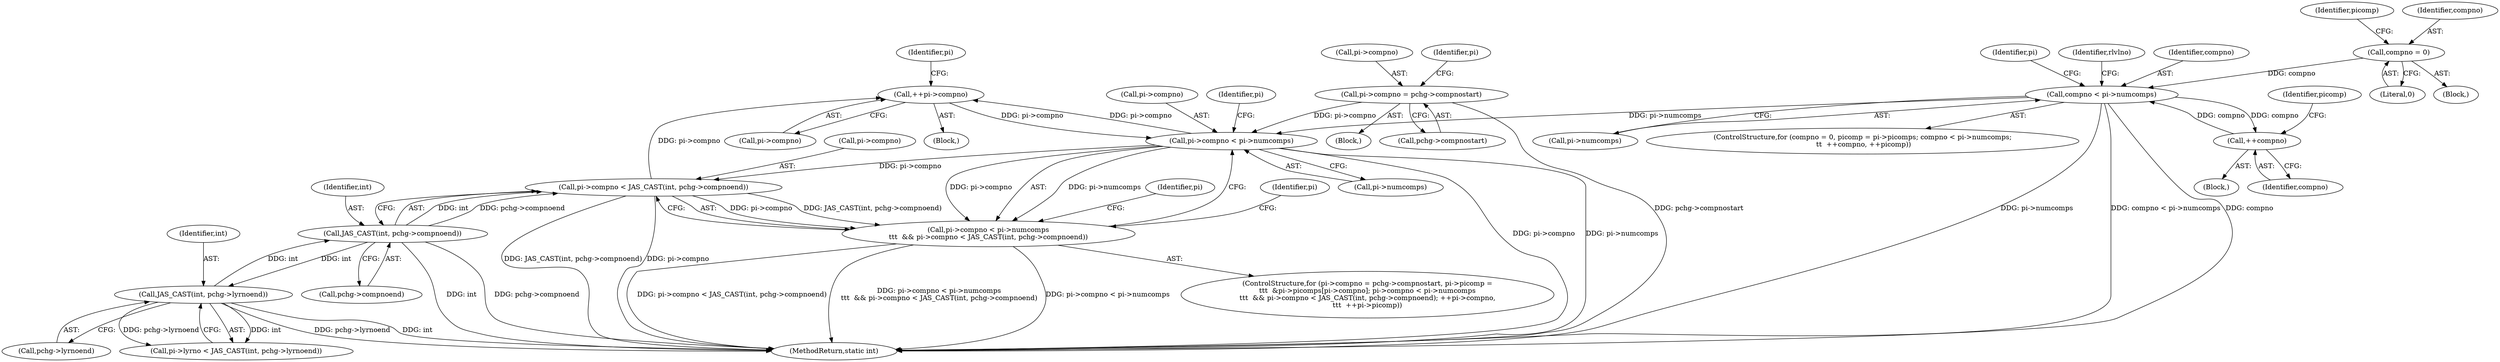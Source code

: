 digraph "0_jasper_aa0b0f79ade5eef8b0e7a214c03f5af54b36ba7d_0@pointer" {
"1000395" [label="(Call,++pi->compno)"];
"1000378" [label="(Call,pi->compno < pi->numcomps)"];
"1000395" [label="(Call,++pi->compno)"];
"1000385" [label="(Call,pi->compno < JAS_CAST(int, pchg->compnoend))"];
"1000389" [label="(Call,JAS_CAST(int, pchg->compnoend))"];
"1000679" [label="(Call,JAS_CAST(int, pchg->lyrnoend))"];
"1000358" [label="(Call,pi->compno = pchg->compnostart)"];
"1000153" [label="(Call,compno < pi->numcomps)"];
"1000159" [label="(Call,++compno)"];
"1000145" [label="(Call,compno = 0)"];
"1000377" [label="(Call,pi->compno < pi->numcomps\n\t\t\t  && pi->compno < JAS_CAST(int, pchg->compnoend))"];
"1000385" [label="(Call,pi->compno < JAS_CAST(int, pchg->compnoend))"];
"1000382" [label="(Call,pi->numcomps)"];
"1000391" [label="(Call,pchg->compnoend)"];
"1000681" [label="(Call,pchg->lyrnoend)"];
"1000401" [label="(Identifier,pi)"];
"1000395" [label="(Call,++pi->compno)"];
"1000394" [label="(Block,)"];
"1000359" [label="(Call,pi->compno)"];
"1000145" [label="(Call,compno = 0)"];
"1000291" [label="(Identifier,pi)"];
"1000167" [label="(Identifier,rlvlno)"];
"1000356" [label="(ControlStructure,for (pi->compno = pchg->compnostart, pi->picomp =\n\t\t\t  &pi->picomps[pi->compno]; pi->compno < pi->numcomps\n\t\t\t  && pi->compno < JAS_CAST(int, pchg->compnoend); ++pi->compno,\n\t\t\t  ++pi->picomp))"];
"1000144" [label="(Block,)"];
"1000680" [label="(Identifier,int)"];
"1000396" [label="(Call,pi->compno)"];
"1000362" [label="(Call,pchg->compnostart)"];
"1000379" [label="(Call,pi->compno)"];
"1000387" [label="(Identifier,pi)"];
"1000408" [label="(Identifier,pi)"];
"1000147" [label="(Literal,0)"];
"1000342" [label="(Identifier,pi)"];
"1000389" [label="(Call,JAS_CAST(int, pchg->compnoend))"];
"1000390" [label="(Identifier,int)"];
"1000679" [label="(Call,JAS_CAST(int, pchg->lyrnoend))"];
"1000675" [label="(Call,pi->lyrno < JAS_CAST(int, pchg->lyrnoend))"];
"1000367" [label="(Identifier,pi)"];
"1000159" [label="(Call,++compno)"];
"1000377" [label="(Call,pi->compno < pi->numcomps\n\t\t\t  && pi->compno < JAS_CAST(int, pchg->compnoend))"];
"1000149" [label="(Identifier,picomp)"];
"1000158" [label="(Block,)"];
"1000378" [label="(Call,pi->compno < pi->numcomps)"];
"1000358" [label="(Call,pi->compno = pchg->compnostart)"];
"1000717" [label="(MethodReturn,static int)"];
"1000357" [label="(Block,)"];
"1000155" [label="(Call,pi->numcomps)"];
"1000154" [label="(Identifier,compno)"];
"1000143" [label="(ControlStructure,for (compno = 0, picomp = pi->picomps; compno < pi->numcomps;\n \t\t  ++compno, ++picomp))"];
"1000160" [label="(Identifier,compno)"];
"1000162" [label="(Identifier,picomp)"];
"1000386" [label="(Call,pi->compno)"];
"1000146" [label="(Identifier,compno)"];
"1000153" [label="(Call,compno < pi->numcomps)"];
"1000395" -> "1000394"  [label="AST: "];
"1000395" -> "1000396"  [label="CFG: "];
"1000396" -> "1000395"  [label="AST: "];
"1000401" -> "1000395"  [label="CFG: "];
"1000395" -> "1000378"  [label="DDG: pi->compno"];
"1000378" -> "1000395"  [label="DDG: pi->compno"];
"1000385" -> "1000395"  [label="DDG: pi->compno"];
"1000378" -> "1000377"  [label="AST: "];
"1000378" -> "1000382"  [label="CFG: "];
"1000379" -> "1000378"  [label="AST: "];
"1000382" -> "1000378"  [label="AST: "];
"1000387" -> "1000378"  [label="CFG: "];
"1000377" -> "1000378"  [label="CFG: "];
"1000378" -> "1000717"  [label="DDG: pi->compno"];
"1000378" -> "1000717"  [label="DDG: pi->numcomps"];
"1000378" -> "1000377"  [label="DDG: pi->compno"];
"1000378" -> "1000377"  [label="DDG: pi->numcomps"];
"1000358" -> "1000378"  [label="DDG: pi->compno"];
"1000153" -> "1000378"  [label="DDG: pi->numcomps"];
"1000378" -> "1000385"  [label="DDG: pi->compno"];
"1000385" -> "1000377"  [label="AST: "];
"1000385" -> "1000389"  [label="CFG: "];
"1000386" -> "1000385"  [label="AST: "];
"1000389" -> "1000385"  [label="AST: "];
"1000377" -> "1000385"  [label="CFG: "];
"1000385" -> "1000717"  [label="DDG: JAS_CAST(int, pchg->compnoend)"];
"1000385" -> "1000717"  [label="DDG: pi->compno"];
"1000385" -> "1000377"  [label="DDG: pi->compno"];
"1000385" -> "1000377"  [label="DDG: JAS_CAST(int, pchg->compnoend)"];
"1000389" -> "1000385"  [label="DDG: int"];
"1000389" -> "1000385"  [label="DDG: pchg->compnoend"];
"1000389" -> "1000391"  [label="CFG: "];
"1000390" -> "1000389"  [label="AST: "];
"1000391" -> "1000389"  [label="AST: "];
"1000389" -> "1000717"  [label="DDG: int"];
"1000389" -> "1000717"  [label="DDG: pchg->compnoend"];
"1000679" -> "1000389"  [label="DDG: int"];
"1000389" -> "1000679"  [label="DDG: int"];
"1000679" -> "1000675"  [label="AST: "];
"1000679" -> "1000681"  [label="CFG: "];
"1000680" -> "1000679"  [label="AST: "];
"1000681" -> "1000679"  [label="AST: "];
"1000675" -> "1000679"  [label="CFG: "];
"1000679" -> "1000717"  [label="DDG: pchg->lyrnoend"];
"1000679" -> "1000717"  [label="DDG: int"];
"1000679" -> "1000675"  [label="DDG: int"];
"1000679" -> "1000675"  [label="DDG: pchg->lyrnoend"];
"1000358" -> "1000357"  [label="AST: "];
"1000358" -> "1000362"  [label="CFG: "];
"1000359" -> "1000358"  [label="AST: "];
"1000362" -> "1000358"  [label="AST: "];
"1000367" -> "1000358"  [label="CFG: "];
"1000358" -> "1000717"  [label="DDG: pchg->compnostart"];
"1000153" -> "1000143"  [label="AST: "];
"1000153" -> "1000155"  [label="CFG: "];
"1000154" -> "1000153"  [label="AST: "];
"1000155" -> "1000153"  [label="AST: "];
"1000167" -> "1000153"  [label="CFG: "];
"1000291" -> "1000153"  [label="CFG: "];
"1000153" -> "1000717"  [label="DDG: pi->numcomps"];
"1000153" -> "1000717"  [label="DDG: compno < pi->numcomps"];
"1000153" -> "1000717"  [label="DDG: compno"];
"1000159" -> "1000153"  [label="DDG: compno"];
"1000145" -> "1000153"  [label="DDG: compno"];
"1000153" -> "1000159"  [label="DDG: compno"];
"1000159" -> "1000158"  [label="AST: "];
"1000159" -> "1000160"  [label="CFG: "];
"1000160" -> "1000159"  [label="AST: "];
"1000162" -> "1000159"  [label="CFG: "];
"1000145" -> "1000144"  [label="AST: "];
"1000145" -> "1000147"  [label="CFG: "];
"1000146" -> "1000145"  [label="AST: "];
"1000147" -> "1000145"  [label="AST: "];
"1000149" -> "1000145"  [label="CFG: "];
"1000377" -> "1000356"  [label="AST: "];
"1000408" -> "1000377"  [label="CFG: "];
"1000342" -> "1000377"  [label="CFG: "];
"1000377" -> "1000717"  [label="DDG: pi->compno < pi->numcomps\n\t\t\t  && pi->compno < JAS_CAST(int, pchg->compnoend)"];
"1000377" -> "1000717"  [label="DDG: pi->compno < pi->numcomps"];
"1000377" -> "1000717"  [label="DDG: pi->compno < JAS_CAST(int, pchg->compnoend)"];
}
